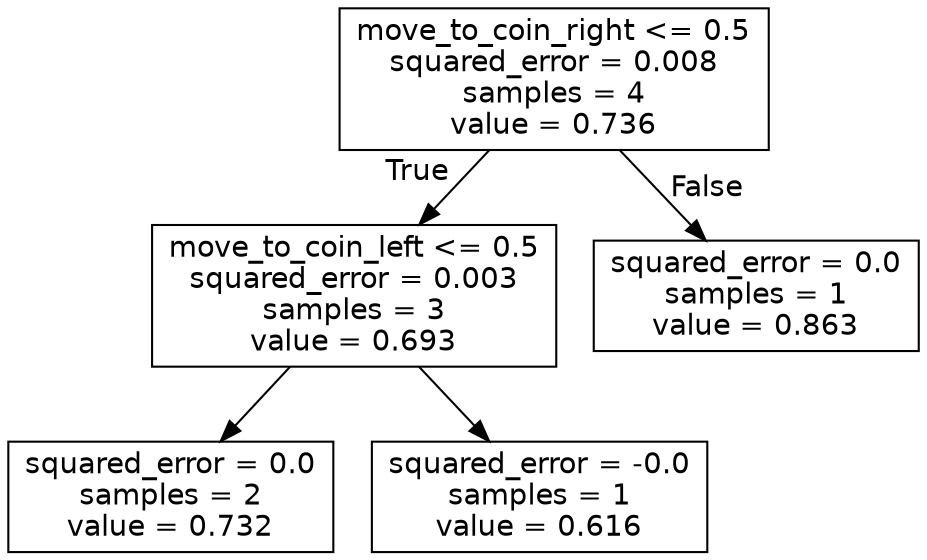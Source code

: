 digraph Tree {
node [shape=box, fontname="helvetica"] ;
edge [fontname="helvetica"] ;
0 [label="move_to_coin_right <= 0.5\nsquared_error = 0.008\nsamples = 4\nvalue = 0.736"] ;
1 [label="move_to_coin_left <= 0.5\nsquared_error = 0.003\nsamples = 3\nvalue = 0.693"] ;
0 -> 1 [labeldistance=2.5, labelangle=45, headlabel="True"] ;
2 [label="squared_error = 0.0\nsamples = 2\nvalue = 0.732"] ;
1 -> 2 ;
3 [label="squared_error = -0.0\nsamples = 1\nvalue = 0.616"] ;
1 -> 3 ;
4 [label="squared_error = 0.0\nsamples = 1\nvalue = 0.863"] ;
0 -> 4 [labeldistance=2.5, labelangle=-45, headlabel="False"] ;
}